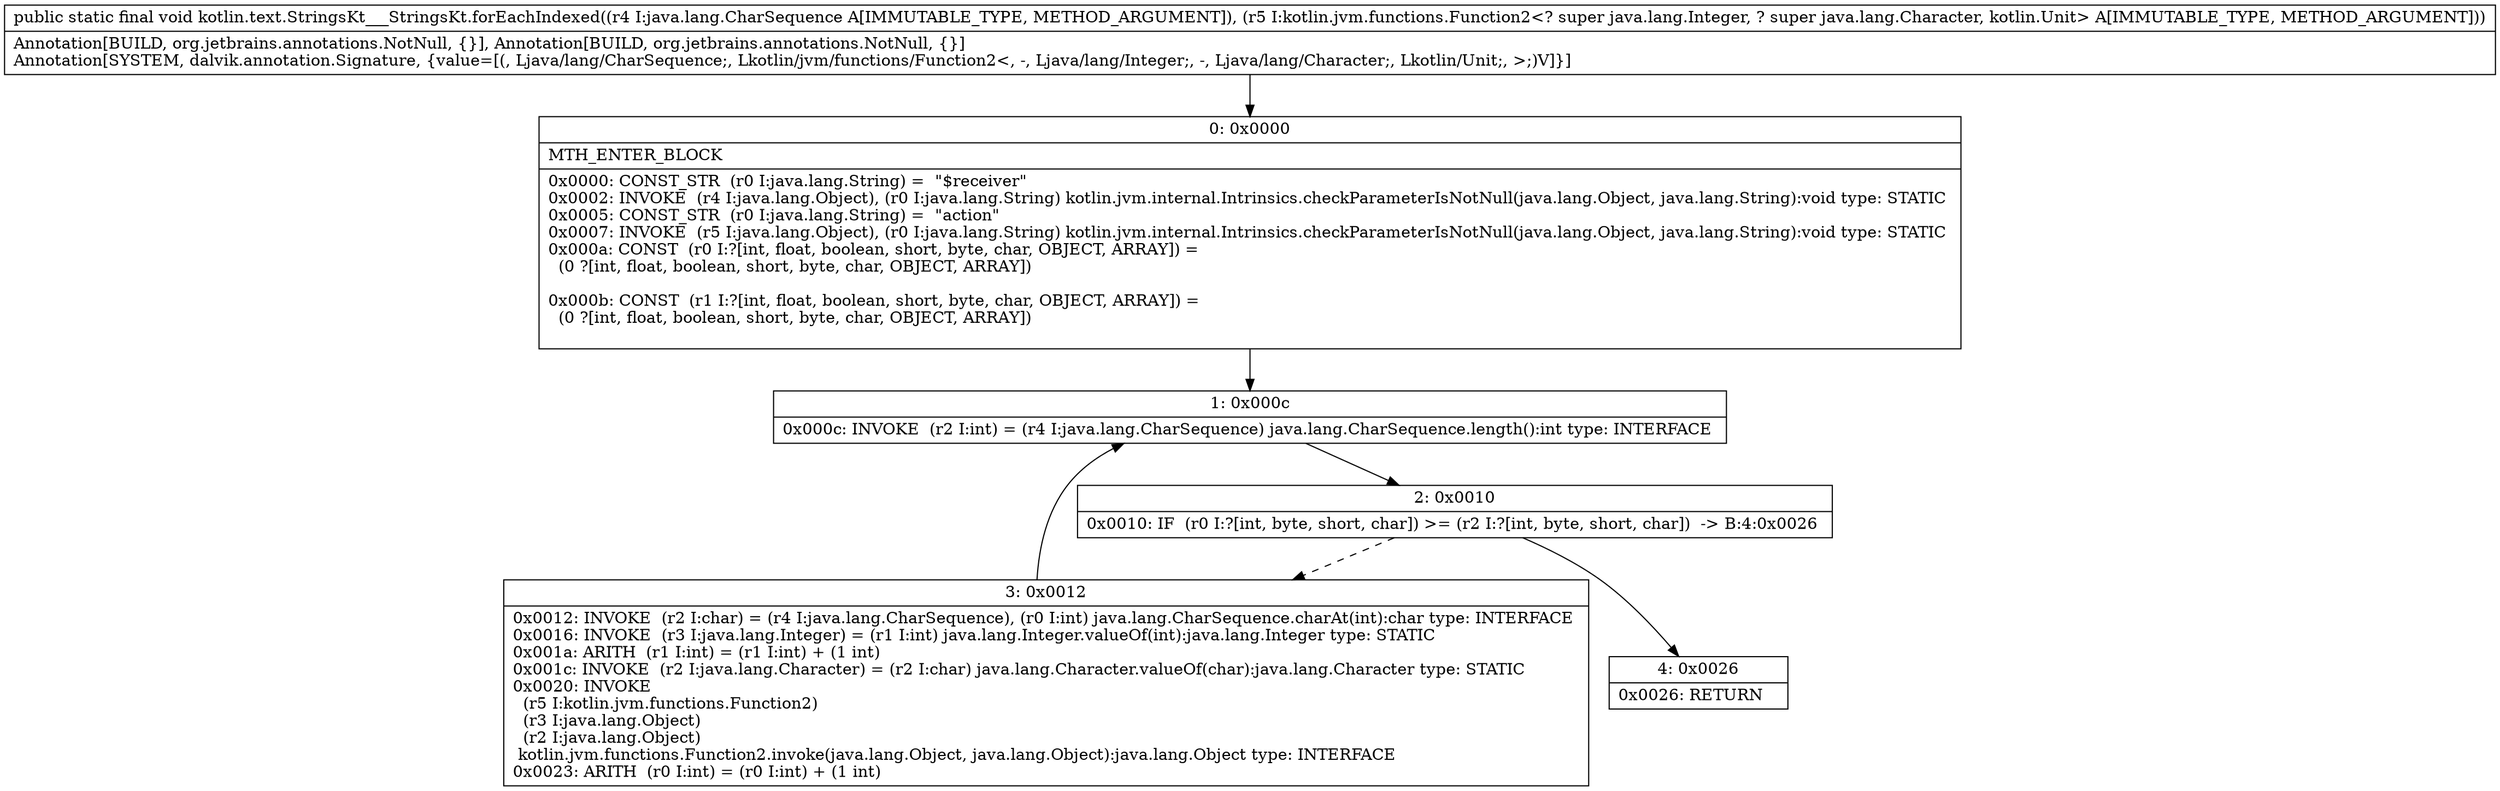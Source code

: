 digraph "CFG forkotlin.text.StringsKt___StringsKt.forEachIndexed(Ljava\/lang\/CharSequence;Lkotlin\/jvm\/functions\/Function2;)V" {
Node_0 [shape=record,label="{0\:\ 0x0000|MTH_ENTER_BLOCK\l|0x0000: CONST_STR  (r0 I:java.lang.String) =  \"$receiver\" \l0x0002: INVOKE  (r4 I:java.lang.Object), (r0 I:java.lang.String) kotlin.jvm.internal.Intrinsics.checkParameterIsNotNull(java.lang.Object, java.lang.String):void type: STATIC \l0x0005: CONST_STR  (r0 I:java.lang.String) =  \"action\" \l0x0007: INVOKE  (r5 I:java.lang.Object), (r0 I:java.lang.String) kotlin.jvm.internal.Intrinsics.checkParameterIsNotNull(java.lang.Object, java.lang.String):void type: STATIC \l0x000a: CONST  (r0 I:?[int, float, boolean, short, byte, char, OBJECT, ARRAY]) = \l  (0 ?[int, float, boolean, short, byte, char, OBJECT, ARRAY])\l \l0x000b: CONST  (r1 I:?[int, float, boolean, short, byte, char, OBJECT, ARRAY]) = \l  (0 ?[int, float, boolean, short, byte, char, OBJECT, ARRAY])\l \l}"];
Node_1 [shape=record,label="{1\:\ 0x000c|0x000c: INVOKE  (r2 I:int) = (r4 I:java.lang.CharSequence) java.lang.CharSequence.length():int type: INTERFACE \l}"];
Node_2 [shape=record,label="{2\:\ 0x0010|0x0010: IF  (r0 I:?[int, byte, short, char]) \>= (r2 I:?[int, byte, short, char])  \-\> B:4:0x0026 \l}"];
Node_3 [shape=record,label="{3\:\ 0x0012|0x0012: INVOKE  (r2 I:char) = (r4 I:java.lang.CharSequence), (r0 I:int) java.lang.CharSequence.charAt(int):char type: INTERFACE \l0x0016: INVOKE  (r3 I:java.lang.Integer) = (r1 I:int) java.lang.Integer.valueOf(int):java.lang.Integer type: STATIC \l0x001a: ARITH  (r1 I:int) = (r1 I:int) + (1 int) \l0x001c: INVOKE  (r2 I:java.lang.Character) = (r2 I:char) java.lang.Character.valueOf(char):java.lang.Character type: STATIC \l0x0020: INVOKE  \l  (r5 I:kotlin.jvm.functions.Function2)\l  (r3 I:java.lang.Object)\l  (r2 I:java.lang.Object)\l kotlin.jvm.functions.Function2.invoke(java.lang.Object, java.lang.Object):java.lang.Object type: INTERFACE \l0x0023: ARITH  (r0 I:int) = (r0 I:int) + (1 int) \l}"];
Node_4 [shape=record,label="{4\:\ 0x0026|0x0026: RETURN   \l}"];
MethodNode[shape=record,label="{public static final void kotlin.text.StringsKt___StringsKt.forEachIndexed((r4 I:java.lang.CharSequence A[IMMUTABLE_TYPE, METHOD_ARGUMENT]), (r5 I:kotlin.jvm.functions.Function2\<? super java.lang.Integer, ? super java.lang.Character, kotlin.Unit\> A[IMMUTABLE_TYPE, METHOD_ARGUMENT]))  | Annotation[BUILD, org.jetbrains.annotations.NotNull, \{\}], Annotation[BUILD, org.jetbrains.annotations.NotNull, \{\}]\lAnnotation[SYSTEM, dalvik.annotation.Signature, \{value=[(, Ljava\/lang\/CharSequence;, Lkotlin\/jvm\/functions\/Function2\<, \-, Ljava\/lang\/Integer;, \-, Ljava\/lang\/Character;, Lkotlin\/Unit;, \>;)V]\}]\l}"];
MethodNode -> Node_0;
Node_0 -> Node_1;
Node_1 -> Node_2;
Node_2 -> Node_3[style=dashed];
Node_2 -> Node_4;
Node_3 -> Node_1;
}


